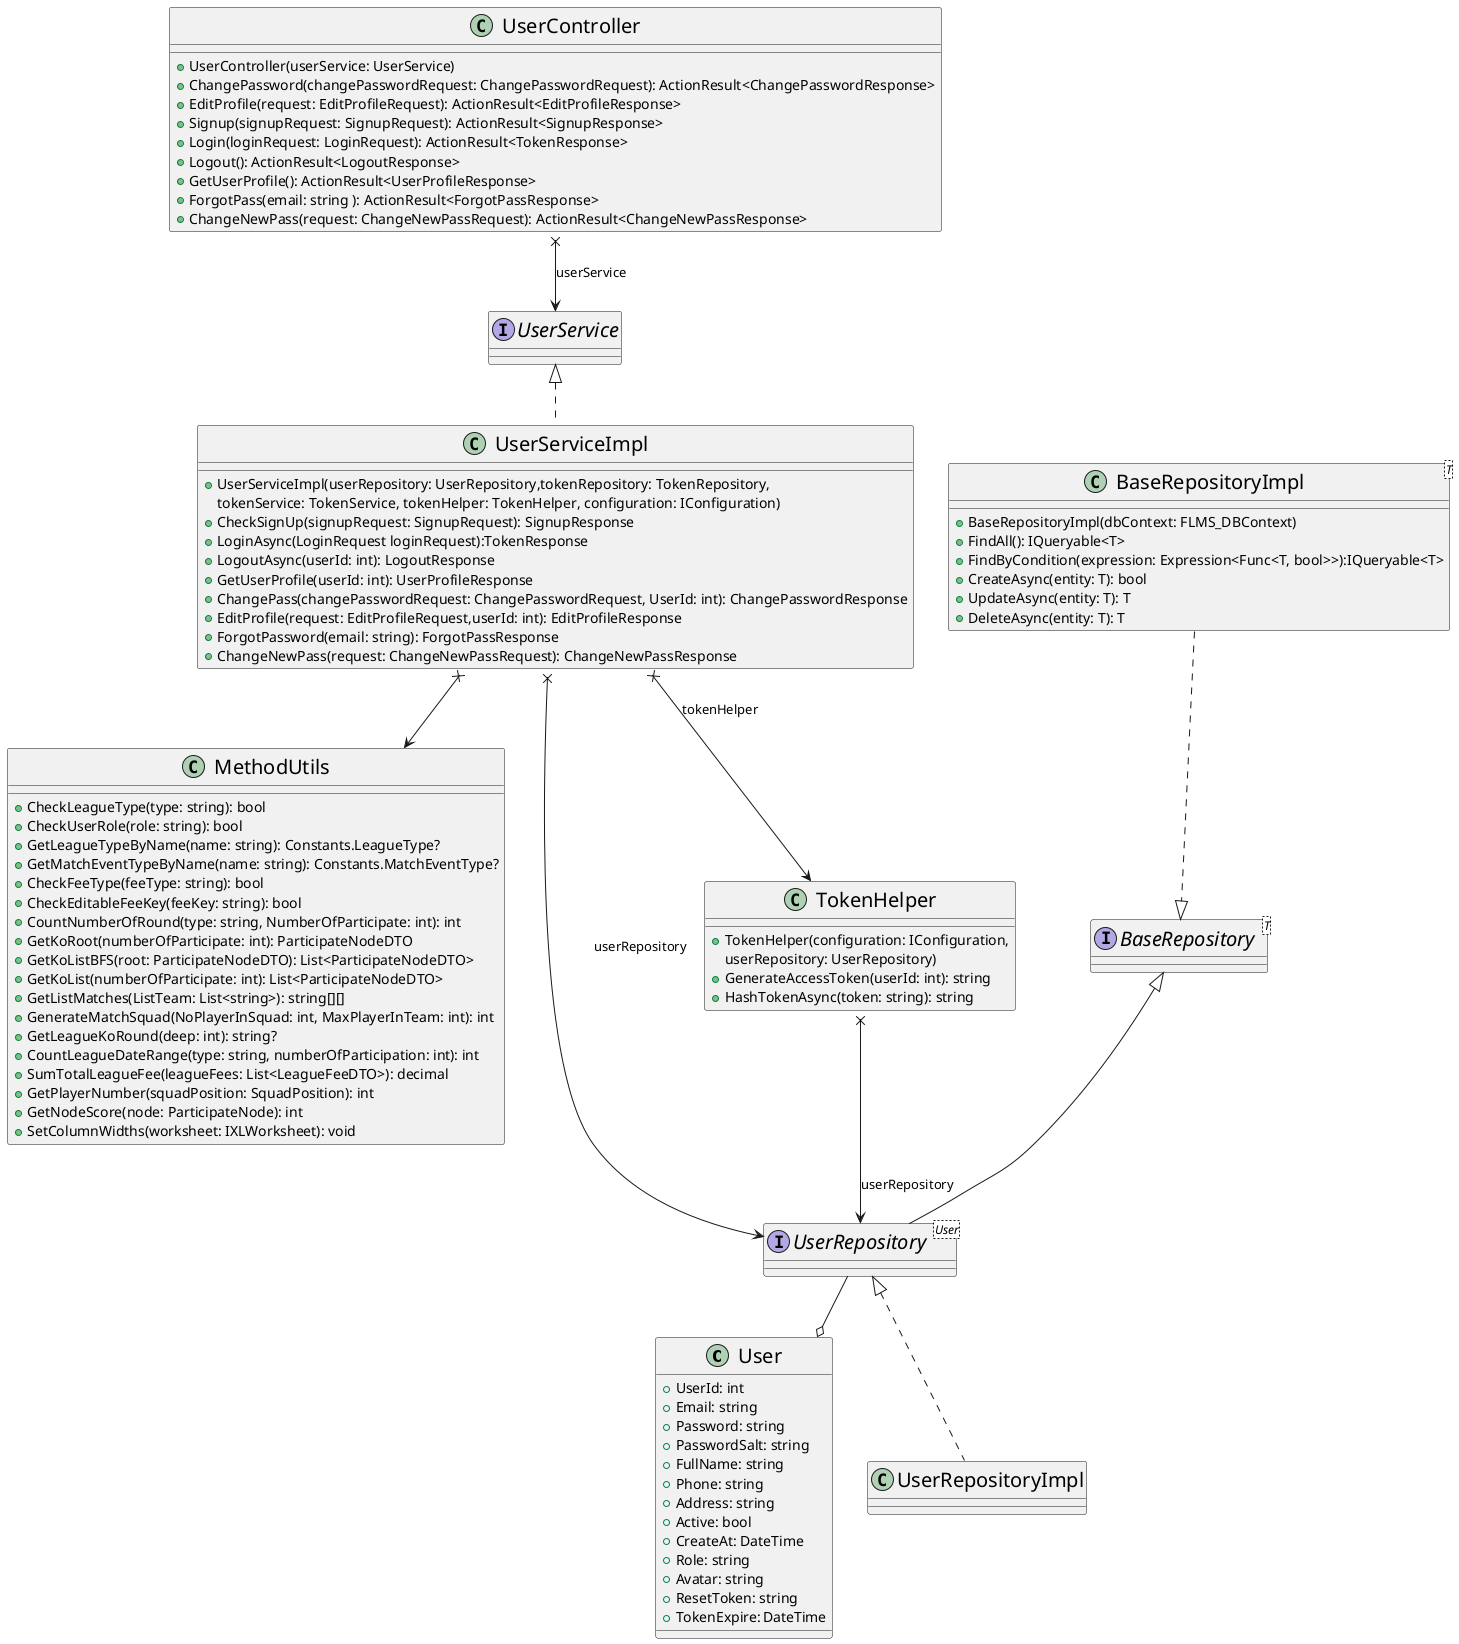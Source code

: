 @startuml Common feature for logged user

skinparam classFontSize 20

class User {
  +UserId: int
  +Email: string
  +Password: string
  +PasswordSalt: string
  +FullName: string
  +Phone: string
  +Address: string
  +Active: bool
  +CreateAt: DateTime
  +Role: string
  +Avatar: string
  +ResetToken: string
  +TokenExpire:	DateTime
}

' class PasswordHelper {
'   +HashUsingPbkdf2(password: string, salt: byte[]): string
' }

class MethodUtils{
  +CheckLeagueType(type: string): bool
  +CheckUserRole(role: string): bool
  +GetLeagueTypeByName(name: string): Constants.LeagueType?
  +GetMatchEventTypeByName(name: string): Constants.MatchEventType?
  +CheckFeeType(feeType: string): bool
  +CheckEditableFeeKey(feeKey: string): bool
  +CountNumberOfRound(type: string, NumberOfParticipate: int): int
  +GetKoRoot(numberOfParticipate: int): ParticipateNodeDTO
  +GetKoListBFS(root: ParticipateNodeDTO): List<ParticipateNodeDTO>
  +GetKoList(numberOfParticipate: int): List<ParticipateNodeDTO>
  +GetListMatches(ListTeam: List<string>): string[][]
  +GenerateMatchSquad(NoPlayerInSquad: int, MaxPlayerInTeam: int): int
  +GetLeagueKoRound(deep: int): string?
  +CountLeagueDateRange(type: string, numberOfParticipation: int): int
  +SumTotalLeagueFee(leagueFees: List<LeagueFeeDTO>): decimal
  +GetPlayerNumber(squadPosition: SquadPosition): int
  +GetNodeScore(node: ParticipateNode): int
  +SetColumnWidths(worksheet: IXLWorksheet): void
}

class UserController {
  +UserController(userService: UserService)
  +ChangePassword(changePasswordRequest: ChangePasswordRequest): ActionResult<ChangePasswordResponse>
  +EditProfile(request: EditProfileRequest): ActionResult<EditProfileResponse>
  +Signup(signupRequest: SignupRequest): ActionResult<SignupResponse>
  +Login(loginRequest: LoginRequest): ActionResult<TokenResponse>
  +Logout(): ActionResult<LogoutResponse>
  +GetUserProfile(): ActionResult<UserProfileResponse>
  +ForgotPass(email: string ): ActionResult<ForgotPassResponse>
  +ChangeNewPass(request: ChangeNewPassRequest): ActionResult<ChangeNewPassResponse>  
}
UserController x--> UserService: userService

interface UserService

class UserServiceImpl implements UserService {
  +UserServiceImpl(userRepository: UserRepository,tokenRepository: TokenRepository, 
  tokenService: TokenService, tokenHelper: TokenHelper, configuration: IConfiguration)
  +CheckSignUp(signupRequest: SignupRequest): SignupResponse
  +LoginAsync(LoginRequest loginRequest):TokenResponse
  +LogoutAsync(userId: int): LogoutResponse
  +GetUserProfile(userId: int): UserProfileResponse
  +ChangePass(changePasswordRequest: ChangePasswordRequest, UserId: int): ChangePasswordResponse
  +EditProfile(request: EditProfileRequest,userId: int): EditProfileResponse
  +ForgotPassword(email: string): ForgotPassResponse
  +ChangeNewPass(request: ChangeNewPassRequest): ChangeNewPassResponse
}
UserServiceImpl x--> UserRepository: userRepository
' UserServiceImpl x--> PasswordHelper
UserServiceImpl x--> MethodUtils
UserServiceImpl x--> TokenHelper: tokenHelper

interface BaseRepository<T>

class BaseRepositoryImpl<T> {
  +BaseRepositoryImpl(dbContext: FLMS_DBContext)
  +FindAll(): IQueryable<T>
  +FindByCondition(expression: Expression<Func<T, bool>>):IQueryable<T>
  +CreateAsync(entity: T): bool
  +UpdateAsync(entity: T): T
  +DeleteAsync(entity: T): T
}
BaseRepositoryImpl ..|> BaseRepository 

interface UserRepository<User> implements BaseRepository
UserRepository --o User

class UserRepositoryImpl implements UserRepository

class TokenHelper {
  +TokenHelper(configuration: IConfiguration, 
  userRepository: UserRepository)
  +GenerateAccessToken(userId: int): string
  +HashTokenAsync(token: string): string
}
TokenHelper x--> UserRepository: userRepository

@enduml